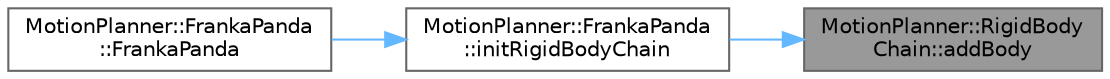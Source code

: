 digraph "MotionPlanner::RigidBodyChain::addBody"
{
 // LATEX_PDF_SIZE
  bgcolor="transparent";
  edge [fontname=Helvetica,fontsize=10,labelfontname=Helvetica,labelfontsize=10];
  node [fontname=Helvetica,fontsize=10,shape=box,height=0.2,width=0.4];
  rankdir="RL";
  Node1 [label="MotionPlanner::RigidBody\lChain::addBody",height=0.2,width=0.4,color="gray40", fillcolor="grey60", style="filled", fontcolor="black",tooltip=" "];
  Node1 -> Node2 [dir="back",color="steelblue1",style="solid"];
  Node2 [label="MotionPlanner::FrankaPanda\l::initRigidBodyChain",height=0.2,width=0.4,color="grey40", fillcolor="white", style="filled",URL="$class_motion_planner_1_1_franka_panda.html#ad484e778a7dc5083378654a7c3762f79",tooltip=" "];
  Node2 -> Node3 [dir="back",color="steelblue1",style="solid"];
  Node3 [label="MotionPlanner::FrankaPanda\l::FrankaPanda",height=0.2,width=0.4,color="grey40", fillcolor="white", style="filled",URL="$class_motion_planner_1_1_franka_panda.html#abc2d8d43ffbe81ae1799c848575ace18",tooltip=" "];
}
